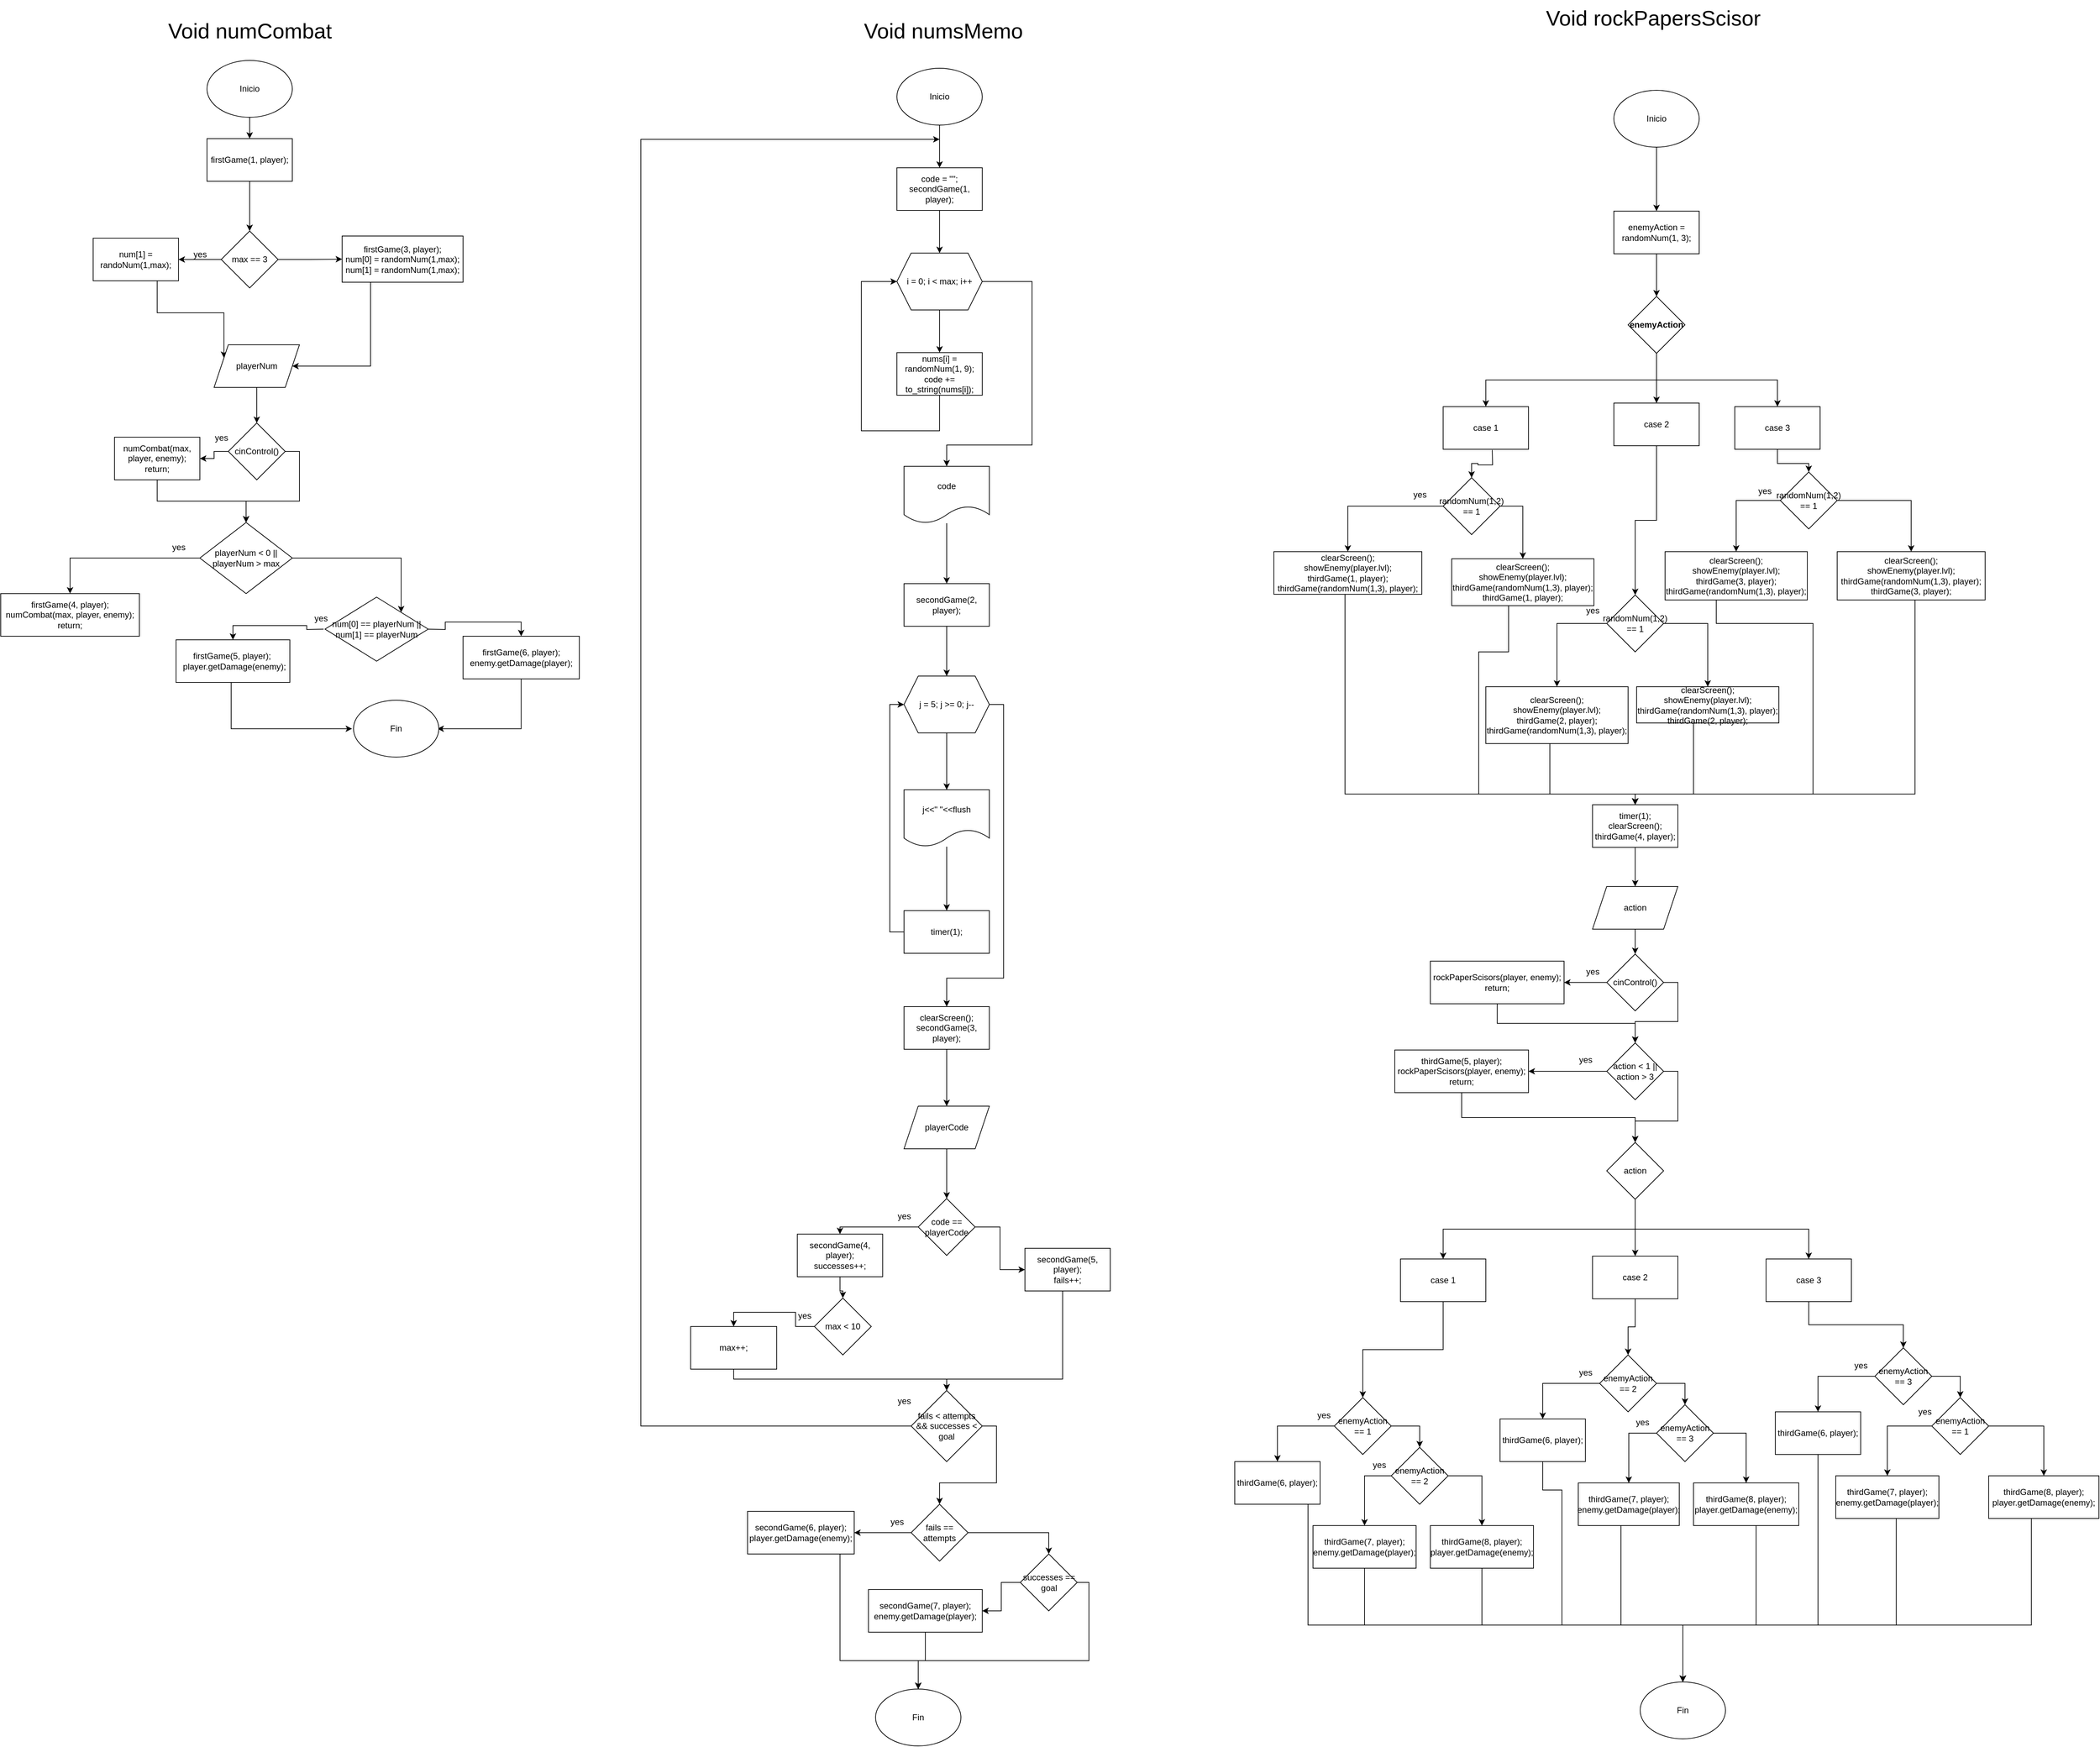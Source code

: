 <mxfile version="27.2.0">
  <diagram name="Página-1" id="Psf2l3PZawOoEnNg6SLU">
    <mxGraphModel dx="7100" dy="3207" grid="1" gridSize="10" guides="1" tooltips="1" connect="1" arrows="1" fold="1" page="1" pageScale="1" pageWidth="827" pageHeight="1169" math="0" shadow="0">
      <root>
        <mxCell id="0" />
        <mxCell id="1" parent="0" />
        <mxCell id="E9Cob7VEP_-VAho2oDgZ-3" value="" style="edgeStyle=orthogonalEdgeStyle;rounded=0;orthogonalLoop=1;jettySize=auto;html=1;" edge="1" parent="1" source="E9Cob7VEP_-VAho2oDgZ-1" target="E9Cob7VEP_-VAho2oDgZ-2">
          <mxGeometry relative="1" as="geometry" />
        </mxCell>
        <mxCell id="E9Cob7VEP_-VAho2oDgZ-1" value="Inicio" style="ellipse;whiteSpace=wrap;html=1;" vertex="1" parent="1">
          <mxGeometry x="-520" y="145" width="120" height="80" as="geometry" />
        </mxCell>
        <mxCell id="E9Cob7VEP_-VAho2oDgZ-5" value="" style="edgeStyle=orthogonalEdgeStyle;rounded=0;orthogonalLoop=1;jettySize=auto;html=1;" edge="1" parent="1" source="E9Cob7VEP_-VAho2oDgZ-2" target="E9Cob7VEP_-VAho2oDgZ-4">
          <mxGeometry relative="1" as="geometry" />
        </mxCell>
        <mxCell id="E9Cob7VEP_-VAho2oDgZ-2" value="firstGame(1, player);" style="rounded=0;whiteSpace=wrap;html=1;" vertex="1" parent="1">
          <mxGeometry x="-520" y="255" width="120" height="60" as="geometry" />
        </mxCell>
        <mxCell id="E9Cob7VEP_-VAho2oDgZ-7" value="" style="edgeStyle=orthogonalEdgeStyle;rounded=0;orthogonalLoop=1;jettySize=auto;html=1;" edge="1" parent="1" source="E9Cob7VEP_-VAho2oDgZ-4" target="E9Cob7VEP_-VAho2oDgZ-6">
          <mxGeometry relative="1" as="geometry" />
        </mxCell>
        <mxCell id="E9Cob7VEP_-VAho2oDgZ-9" value="" style="edgeStyle=orthogonalEdgeStyle;rounded=0;orthogonalLoop=1;jettySize=auto;html=1;" edge="1" parent="1" source="E9Cob7VEP_-VAho2oDgZ-4" target="E9Cob7VEP_-VAho2oDgZ-8">
          <mxGeometry relative="1" as="geometry" />
        </mxCell>
        <mxCell id="E9Cob7VEP_-VAho2oDgZ-4" value="max == 3" style="rhombus;whiteSpace=wrap;html=1;rounded=0;" vertex="1" parent="1">
          <mxGeometry x="-500" y="385" width="80" height="80" as="geometry" />
        </mxCell>
        <mxCell id="E9Cob7VEP_-VAho2oDgZ-12" style="edgeStyle=orthogonalEdgeStyle;rounded=0;orthogonalLoop=1;jettySize=auto;html=1;exitX=0.75;exitY=1;exitDx=0;exitDy=0;entryX=0;entryY=0.25;entryDx=0;entryDy=0;" edge="1" parent="1" source="E9Cob7VEP_-VAho2oDgZ-6" target="E9Cob7VEP_-VAho2oDgZ-11">
          <mxGeometry relative="1" as="geometry" />
        </mxCell>
        <mxCell id="E9Cob7VEP_-VAho2oDgZ-6" value="num[1] = randoNum(1,max);" style="whiteSpace=wrap;html=1;rounded=0;" vertex="1" parent="1">
          <mxGeometry x="-680" y="395" width="120" height="60" as="geometry" />
        </mxCell>
        <mxCell id="E9Cob7VEP_-VAho2oDgZ-13" style="edgeStyle=orthogonalEdgeStyle;rounded=0;orthogonalLoop=1;jettySize=auto;html=1;" edge="1" parent="1" source="E9Cob7VEP_-VAho2oDgZ-8" target="E9Cob7VEP_-VAho2oDgZ-11">
          <mxGeometry relative="1" as="geometry">
            <Array as="points">
              <mxPoint x="-290" y="575" />
            </Array>
          </mxGeometry>
        </mxCell>
        <mxCell id="E9Cob7VEP_-VAho2oDgZ-8" value="firstGame(3, player);&lt;div&gt;num[0] = randomNum(1,max);&lt;br&gt;&lt;/div&gt;&lt;div&gt;num[1] = randomNum(1,max);&lt;/div&gt;" style="whiteSpace=wrap;html=1;rounded=0;" vertex="1" parent="1">
          <mxGeometry x="-330" y="392" width="170" height="65" as="geometry" />
        </mxCell>
        <mxCell id="E9Cob7VEP_-VAho2oDgZ-15" style="edgeStyle=orthogonalEdgeStyle;rounded=0;orthogonalLoop=1;jettySize=auto;html=1;" edge="1" parent="1" source="E9Cob7VEP_-VAho2oDgZ-11" target="E9Cob7VEP_-VAho2oDgZ-14">
          <mxGeometry relative="1" as="geometry" />
        </mxCell>
        <mxCell id="E9Cob7VEP_-VAho2oDgZ-11" value="playerNum" style="shape=parallelogram;perimeter=parallelogramPerimeter;whiteSpace=wrap;html=1;fixedSize=1;" vertex="1" parent="1">
          <mxGeometry x="-510" y="545" width="120" height="60" as="geometry" />
        </mxCell>
        <mxCell id="E9Cob7VEP_-VAho2oDgZ-18" value="" style="edgeStyle=orthogonalEdgeStyle;rounded=0;orthogonalLoop=1;jettySize=auto;html=1;" edge="1" parent="1" source="E9Cob7VEP_-VAho2oDgZ-14" target="E9Cob7VEP_-VAho2oDgZ-16">
          <mxGeometry relative="1" as="geometry" />
        </mxCell>
        <mxCell id="E9Cob7VEP_-VAho2oDgZ-24" style="edgeStyle=orthogonalEdgeStyle;rounded=0;orthogonalLoop=1;jettySize=auto;html=1;" edge="1" parent="1" source="E9Cob7VEP_-VAho2oDgZ-14" target="E9Cob7VEP_-VAho2oDgZ-19">
          <mxGeometry relative="1" as="geometry">
            <Array as="points">
              <mxPoint x="-390" y="695" />
              <mxPoint x="-390" y="765" />
              <mxPoint x="-465" y="765" />
            </Array>
          </mxGeometry>
        </mxCell>
        <mxCell id="E9Cob7VEP_-VAho2oDgZ-14" value="cinControl()" style="rhombus;whiteSpace=wrap;html=1;" vertex="1" parent="1">
          <mxGeometry x="-490" y="655" width="80" height="80" as="geometry" />
        </mxCell>
        <mxCell id="E9Cob7VEP_-VAho2oDgZ-23" style="edgeStyle=orthogonalEdgeStyle;rounded=0;orthogonalLoop=1;jettySize=auto;html=1;" edge="1" parent="1" source="E9Cob7VEP_-VAho2oDgZ-16" target="E9Cob7VEP_-VAho2oDgZ-19">
          <mxGeometry relative="1" as="geometry" />
        </mxCell>
        <mxCell id="E9Cob7VEP_-VAho2oDgZ-16" value="numCombat(max, player, enemy);&lt;div&gt;return;&lt;/div&gt;" style="rounded=0;whiteSpace=wrap;html=1;" vertex="1" parent="1">
          <mxGeometry x="-650" y="675" width="120" height="60" as="geometry" />
        </mxCell>
        <mxCell id="E9Cob7VEP_-VAho2oDgZ-26" value="" style="edgeStyle=orthogonalEdgeStyle;rounded=0;orthogonalLoop=1;jettySize=auto;html=1;entryX=0.5;entryY=0;entryDx=0;entryDy=0;" edge="1" parent="1" source="E9Cob7VEP_-VAho2oDgZ-19" target="E9Cob7VEP_-VAho2oDgZ-25">
          <mxGeometry relative="1" as="geometry" />
        </mxCell>
        <mxCell id="E9Cob7VEP_-VAho2oDgZ-30" value="" style="edgeStyle=orthogonalEdgeStyle;rounded=0;orthogonalLoop=1;jettySize=auto;html=1;" edge="1" parent="1" target="E9Cob7VEP_-VAho2oDgZ-29">
          <mxGeometry relative="1" as="geometry">
            <mxPoint x="-460" y="845" as="sourcePoint" />
            <mxPoint x="-254.571" y="925.044" as="targetPoint" />
            <Array as="points">
              <mxPoint x="-247" y="845" />
            </Array>
          </mxGeometry>
        </mxCell>
        <mxCell id="E9Cob7VEP_-VAho2oDgZ-19" value="playerNum &amp;lt; 0 || playerNum &amp;gt; max" style="rhombus;whiteSpace=wrap;html=1;" vertex="1" parent="1">
          <mxGeometry x="-530" y="795" width="130" height="100" as="geometry" />
        </mxCell>
        <mxCell id="E9Cob7VEP_-VAho2oDgZ-25" value="&lt;div style=&quot;&quot;&gt;firstGame(4, player);&lt;/div&gt;&lt;div style=&quot;&quot;&gt;&lt;span style=&quot;background-color: transparent; color: light-dark(rgb(0, 0, 0), rgb(255, 255, 255));&quot;&gt;numCombat(max, player, enemy);&lt;/span&gt;&lt;/div&gt;&lt;div&gt;return;&lt;/div&gt;" style="whiteSpace=wrap;html=1;align=center;" vertex="1" parent="1">
          <mxGeometry x="-810" y="895" width="195" height="60" as="geometry" />
        </mxCell>
        <mxCell id="E9Cob7VEP_-VAho2oDgZ-34" value="" style="edgeStyle=orthogonalEdgeStyle;rounded=0;orthogonalLoop=1;jettySize=auto;html=1;" edge="1" parent="1" target="E9Cob7VEP_-VAho2oDgZ-33">
          <mxGeometry relative="1" as="geometry">
            <mxPoint x="-356.0" y="945" as="sourcePoint" />
          </mxGeometry>
        </mxCell>
        <mxCell id="E9Cob7VEP_-VAho2oDgZ-36" value="" style="edgeStyle=orthogonalEdgeStyle;rounded=0;orthogonalLoop=1;jettySize=auto;html=1;" edge="1" parent="1" target="E9Cob7VEP_-VAho2oDgZ-35">
          <mxGeometry relative="1" as="geometry">
            <mxPoint x="-211.0" y="945" as="sourcePoint" />
          </mxGeometry>
        </mxCell>
        <mxCell id="E9Cob7VEP_-VAho2oDgZ-29" value="num[0] == playerNum || num[1] == playerNum" style="rhombus;whiteSpace=wrap;html=1;" vertex="1" parent="1">
          <mxGeometry x="-354" y="900" width="145" height="90" as="geometry" />
        </mxCell>
        <mxCell id="E9Cob7VEP_-VAho2oDgZ-39" style="edgeStyle=orthogonalEdgeStyle;rounded=0;orthogonalLoop=1;jettySize=auto;html=1;" edge="1" parent="1" source="E9Cob7VEP_-VAho2oDgZ-33">
          <mxGeometry relative="1" as="geometry">
            <mxPoint x="-316.0" y="1085.111" as="targetPoint" />
            <Array as="points">
              <mxPoint x="-486" y="1085" />
            </Array>
          </mxGeometry>
        </mxCell>
        <mxCell id="E9Cob7VEP_-VAho2oDgZ-33" value="&lt;div&gt;firstGame(5, player);&lt;span style=&quot;background-color: transparent; color: light-dark(rgb(0, 0, 0), rgb(255, 255, 255));&quot;&gt;&amp;nbsp; &amp;nbsp;player.getDamage(enemy);&lt;/span&gt;&lt;/div&gt;" style="rounded=0;whiteSpace=wrap;html=1;" vertex="1" parent="1">
          <mxGeometry x="-563.5" y="960" width="160" height="60" as="geometry" />
        </mxCell>
        <mxCell id="E9Cob7VEP_-VAho2oDgZ-40" style="edgeStyle=orthogonalEdgeStyle;rounded=0;orthogonalLoop=1;jettySize=auto;html=1;" edge="1" parent="1" source="E9Cob7VEP_-VAho2oDgZ-35">
          <mxGeometry relative="1" as="geometry">
            <mxPoint x="-196.0" y="1085.111" as="targetPoint" />
            <Array as="points">
              <mxPoint x="-78" y="1085" />
            </Array>
          </mxGeometry>
        </mxCell>
        <mxCell id="E9Cob7VEP_-VAho2oDgZ-35" value="firstGame(6, player);&lt;div&gt;enemy.getDamage(player);&lt;/div&gt;" style="whiteSpace=wrap;html=1;" vertex="1" parent="1">
          <mxGeometry x="-160" y="955" width="163.5" height="60" as="geometry" />
        </mxCell>
        <mxCell id="E9Cob7VEP_-VAho2oDgZ-37" value="Fin" style="ellipse;whiteSpace=wrap;html=1;" vertex="1" parent="1">
          <mxGeometry x="-314" y="1045" width="120" height="80" as="geometry" />
        </mxCell>
        <mxCell id="E9Cob7VEP_-VAho2oDgZ-44" value="" style="edgeStyle=orthogonalEdgeStyle;rounded=0;orthogonalLoop=1;jettySize=auto;html=1;" edge="1" parent="1" source="E9Cob7VEP_-VAho2oDgZ-42" target="E9Cob7VEP_-VAho2oDgZ-43">
          <mxGeometry relative="1" as="geometry" />
        </mxCell>
        <mxCell id="E9Cob7VEP_-VAho2oDgZ-42" value="Inicio" style="ellipse;whiteSpace=wrap;html=1;" vertex="1" parent="1">
          <mxGeometry x="450" y="156" width="120" height="80" as="geometry" />
        </mxCell>
        <mxCell id="E9Cob7VEP_-VAho2oDgZ-48" value="" style="edgeStyle=orthogonalEdgeStyle;rounded=0;orthogonalLoop=1;jettySize=auto;html=1;" edge="1" parent="1" source="E9Cob7VEP_-VAho2oDgZ-43" target="E9Cob7VEP_-VAho2oDgZ-47">
          <mxGeometry relative="1" as="geometry" />
        </mxCell>
        <mxCell id="E9Cob7VEP_-VAho2oDgZ-43" value="code = &quot;&quot;;&lt;div&gt;secondGame(1, player);&lt;/div&gt;" style="rounded=0;whiteSpace=wrap;html=1;" vertex="1" parent="1">
          <mxGeometry x="450" y="296" width="120" height="60" as="geometry" />
        </mxCell>
        <mxCell id="E9Cob7VEP_-VAho2oDgZ-50" value="" style="edgeStyle=orthogonalEdgeStyle;rounded=0;orthogonalLoop=1;jettySize=auto;html=1;" edge="1" parent="1" source="E9Cob7VEP_-VAho2oDgZ-47" target="E9Cob7VEP_-VAho2oDgZ-49">
          <mxGeometry relative="1" as="geometry" />
        </mxCell>
        <mxCell id="E9Cob7VEP_-VAho2oDgZ-55" style="edgeStyle=orthogonalEdgeStyle;rounded=0;orthogonalLoop=1;jettySize=auto;html=1;" edge="1" parent="1" source="E9Cob7VEP_-VAho2oDgZ-47" target="E9Cob7VEP_-VAho2oDgZ-54">
          <mxGeometry relative="1" as="geometry">
            <Array as="points">
              <mxPoint x="640" y="456" />
              <mxPoint x="640" y="686" />
              <mxPoint x="520" y="686" />
            </Array>
          </mxGeometry>
        </mxCell>
        <mxCell id="E9Cob7VEP_-VAho2oDgZ-47" value="i = 0; i &amp;lt; max; i++" style="shape=hexagon;perimeter=hexagonPerimeter2;whiteSpace=wrap;html=1;fixedSize=1;" vertex="1" parent="1">
          <mxGeometry x="450" y="416" width="120" height="80" as="geometry" />
        </mxCell>
        <mxCell id="E9Cob7VEP_-VAho2oDgZ-52" style="edgeStyle=orthogonalEdgeStyle;rounded=0;orthogonalLoop=1;jettySize=auto;html=1;entryX=0;entryY=0.5;entryDx=0;entryDy=0;" edge="1" parent="1" source="E9Cob7VEP_-VAho2oDgZ-49" target="E9Cob7VEP_-VAho2oDgZ-47">
          <mxGeometry relative="1" as="geometry">
            <mxPoint x="390" y="476" as="targetPoint" />
            <Array as="points">
              <mxPoint x="510" y="666" />
              <mxPoint x="400" y="666" />
              <mxPoint x="400" y="456" />
            </Array>
          </mxGeometry>
        </mxCell>
        <mxCell id="E9Cob7VEP_-VAho2oDgZ-49" value="&lt;div&gt;nums[i] = randomNum(1, 9);&lt;/div&gt;&lt;div&gt;code += to_string(nums[i]);&lt;/div&gt;" style="whiteSpace=wrap;html=1;" vertex="1" parent="1">
          <mxGeometry x="450" y="556" width="120" height="60" as="geometry" />
        </mxCell>
        <mxCell id="E9Cob7VEP_-VAho2oDgZ-57" value="" style="edgeStyle=orthogonalEdgeStyle;rounded=0;orthogonalLoop=1;jettySize=auto;html=1;" edge="1" parent="1" source="E9Cob7VEP_-VAho2oDgZ-54" target="E9Cob7VEP_-VAho2oDgZ-56">
          <mxGeometry relative="1" as="geometry" />
        </mxCell>
        <mxCell id="E9Cob7VEP_-VAho2oDgZ-54" value="code" style="shape=document;whiteSpace=wrap;html=1;boundedLbl=1;" vertex="1" parent="1">
          <mxGeometry x="460" y="716" width="120" height="80" as="geometry" />
        </mxCell>
        <mxCell id="E9Cob7VEP_-VAho2oDgZ-60" value="" style="edgeStyle=orthogonalEdgeStyle;rounded=0;orthogonalLoop=1;jettySize=auto;html=1;" edge="1" parent="1" source="E9Cob7VEP_-VAho2oDgZ-56" target="E9Cob7VEP_-VAho2oDgZ-59">
          <mxGeometry relative="1" as="geometry" />
        </mxCell>
        <mxCell id="E9Cob7VEP_-VAho2oDgZ-56" value="secondGame(2, player);" style="whiteSpace=wrap;html=1;" vertex="1" parent="1">
          <mxGeometry x="460" y="881" width="120" height="60" as="geometry" />
        </mxCell>
        <mxCell id="E9Cob7VEP_-VAho2oDgZ-62" value="" style="edgeStyle=orthogonalEdgeStyle;rounded=0;orthogonalLoop=1;jettySize=auto;html=1;" edge="1" parent="1" source="E9Cob7VEP_-VAho2oDgZ-59" target="E9Cob7VEP_-VAho2oDgZ-61">
          <mxGeometry relative="1" as="geometry" />
        </mxCell>
        <mxCell id="E9Cob7VEP_-VAho2oDgZ-69" value="" style="edgeStyle=orthogonalEdgeStyle;rounded=0;orthogonalLoop=1;jettySize=auto;html=1;entryX=0.5;entryY=0;entryDx=0;entryDy=0;" edge="1" parent="1" source="E9Cob7VEP_-VAho2oDgZ-59" target="E9Cob7VEP_-VAho2oDgZ-68">
          <mxGeometry relative="1" as="geometry">
            <Array as="points">
              <mxPoint x="600" y="1051" />
              <mxPoint x="600" y="1436" />
              <mxPoint x="520" y="1436" />
            </Array>
          </mxGeometry>
        </mxCell>
        <mxCell id="E9Cob7VEP_-VAho2oDgZ-59" value="j = 5; j &amp;gt;= 0; j--" style="shape=hexagon;perimeter=hexagonPerimeter2;whiteSpace=wrap;html=1;fixedSize=1;" vertex="1" parent="1">
          <mxGeometry x="460" y="1011" width="120" height="80" as="geometry" />
        </mxCell>
        <mxCell id="E9Cob7VEP_-VAho2oDgZ-66" value="" style="edgeStyle=orthogonalEdgeStyle;rounded=0;orthogonalLoop=1;jettySize=auto;html=1;" edge="1" parent="1" source="E9Cob7VEP_-VAho2oDgZ-61" target="E9Cob7VEP_-VAho2oDgZ-65">
          <mxGeometry relative="1" as="geometry" />
        </mxCell>
        <mxCell id="E9Cob7VEP_-VAho2oDgZ-61" value="j&amp;lt;&amp;lt;&quot; &quot;&amp;lt;&amp;lt;flush" style="shape=document;whiteSpace=wrap;html=1;boundedLbl=1;" vertex="1" parent="1">
          <mxGeometry x="460" y="1171" width="120" height="80" as="geometry" />
        </mxCell>
        <mxCell id="E9Cob7VEP_-VAho2oDgZ-67" style="edgeStyle=orthogonalEdgeStyle;rounded=0;orthogonalLoop=1;jettySize=auto;html=1;entryX=0;entryY=0.5;entryDx=0;entryDy=0;" edge="1" parent="1" source="E9Cob7VEP_-VAho2oDgZ-65" target="E9Cob7VEP_-VAho2oDgZ-59">
          <mxGeometry relative="1" as="geometry">
            <Array as="points">
              <mxPoint x="440" y="1371" />
              <mxPoint x="440" y="1051" />
            </Array>
          </mxGeometry>
        </mxCell>
        <mxCell id="E9Cob7VEP_-VAho2oDgZ-65" value="timer(1);" style="whiteSpace=wrap;html=1;" vertex="1" parent="1">
          <mxGeometry x="460" y="1341" width="120" height="60" as="geometry" />
        </mxCell>
        <mxCell id="E9Cob7VEP_-VAho2oDgZ-71" value="" style="edgeStyle=orthogonalEdgeStyle;rounded=0;orthogonalLoop=1;jettySize=auto;html=1;" edge="1" parent="1" source="E9Cob7VEP_-VAho2oDgZ-68" target="E9Cob7VEP_-VAho2oDgZ-70">
          <mxGeometry relative="1" as="geometry" />
        </mxCell>
        <mxCell id="E9Cob7VEP_-VAho2oDgZ-68" value="&lt;div&gt;clearScreen();&lt;/div&gt;&lt;div&gt;secondGame(3, player);&lt;/div&gt;" style="whiteSpace=wrap;html=1;" vertex="1" parent="1">
          <mxGeometry x="460" y="1476" width="120" height="60" as="geometry" />
        </mxCell>
        <mxCell id="E9Cob7VEP_-VAho2oDgZ-73" value="" style="edgeStyle=orthogonalEdgeStyle;rounded=0;orthogonalLoop=1;jettySize=auto;html=1;" edge="1" parent="1" source="E9Cob7VEP_-VAho2oDgZ-70" target="E9Cob7VEP_-VAho2oDgZ-72">
          <mxGeometry relative="1" as="geometry" />
        </mxCell>
        <mxCell id="E9Cob7VEP_-VAho2oDgZ-70" value="playerCode" style="shape=parallelogram;perimeter=parallelogramPerimeter;whiteSpace=wrap;html=1;fixedSize=1;" vertex="1" parent="1">
          <mxGeometry x="460" y="1616" width="120" height="60" as="geometry" />
        </mxCell>
        <mxCell id="E9Cob7VEP_-VAho2oDgZ-75" value="" style="edgeStyle=orthogonalEdgeStyle;rounded=0;orthogonalLoop=1;jettySize=auto;html=1;entryX=0.5;entryY=0;entryDx=0;entryDy=0;" edge="1" parent="1" source="E9Cob7VEP_-VAho2oDgZ-72" target="E9Cob7VEP_-VAho2oDgZ-74">
          <mxGeometry relative="1" as="geometry">
            <Array as="points">
              <mxPoint x="370" y="1786" />
            </Array>
          </mxGeometry>
        </mxCell>
        <mxCell id="E9Cob7VEP_-VAho2oDgZ-72" value="code == playerCode" style="rhombus;whiteSpace=wrap;html=1;" vertex="1" parent="1">
          <mxGeometry x="480" y="1746" width="80" height="80" as="geometry" />
        </mxCell>
        <mxCell id="E9Cob7VEP_-VAho2oDgZ-79" value="" style="edgeStyle=orthogonalEdgeStyle;rounded=0;orthogonalLoop=1;jettySize=auto;html=1;" edge="1" parent="1" source="E9Cob7VEP_-VAho2oDgZ-74" target="E9Cob7VEP_-VAho2oDgZ-78">
          <mxGeometry relative="1" as="geometry" />
        </mxCell>
        <mxCell id="E9Cob7VEP_-VAho2oDgZ-74" value="&lt;div&gt;secondGame(4, player);&lt;/div&gt;&lt;div&gt;successes++;&lt;/div&gt;" style="whiteSpace=wrap;html=1;" vertex="1" parent="1">
          <mxGeometry x="310" y="1796" width="120" height="60" as="geometry" />
        </mxCell>
        <mxCell id="E9Cob7VEP_-VAho2oDgZ-81" value="" style="edgeStyle=orthogonalEdgeStyle;rounded=0;orthogonalLoop=1;jettySize=auto;html=1;entryX=0.5;entryY=0;entryDx=0;entryDy=0;" edge="1" parent="1" source="E9Cob7VEP_-VAho2oDgZ-78" target="E9Cob7VEP_-VAho2oDgZ-80">
          <mxGeometry relative="1" as="geometry">
            <mxPoint x="260" y="1926" as="targetPoint" />
          </mxGeometry>
        </mxCell>
        <mxCell id="E9Cob7VEP_-VAho2oDgZ-83" value="" style="edgeStyle=orthogonalEdgeStyle;rounded=0;orthogonalLoop=1;jettySize=auto;html=1;" edge="1" parent="1" source="E9Cob7VEP_-VAho2oDgZ-72" target="E9Cob7VEP_-VAho2oDgZ-82">
          <mxGeometry relative="1" as="geometry" />
        </mxCell>
        <mxCell id="E9Cob7VEP_-VAho2oDgZ-78" value="max &amp;lt; 10" style="rhombus;whiteSpace=wrap;html=1;" vertex="1" parent="1">
          <mxGeometry x="334" y="1886" width="80" height="80" as="geometry" />
        </mxCell>
        <mxCell id="E9Cob7VEP_-VAho2oDgZ-216" style="edgeStyle=orthogonalEdgeStyle;rounded=0;orthogonalLoop=1;jettySize=auto;html=1;exitX=0.5;exitY=1;exitDx=0;exitDy=0;entryX=0.5;entryY=0;entryDx=0;entryDy=0;" edge="1" parent="1" source="E9Cob7VEP_-VAho2oDgZ-80" target="E9Cob7VEP_-VAho2oDgZ-84">
          <mxGeometry relative="1" as="geometry">
            <Array as="points">
              <mxPoint x="220" y="2000" />
              <mxPoint x="520" y="2000" />
            </Array>
          </mxGeometry>
        </mxCell>
        <mxCell id="E9Cob7VEP_-VAho2oDgZ-80" value="max++;" style="whiteSpace=wrap;html=1;" vertex="1" parent="1">
          <mxGeometry x="160" y="1926" width="121" height="60" as="geometry" />
        </mxCell>
        <mxCell id="E9Cob7VEP_-VAho2oDgZ-86" style="edgeStyle=orthogonalEdgeStyle;rounded=0;orthogonalLoop=1;jettySize=auto;html=1;entryX=0.5;entryY=0;entryDx=0;entryDy=0;" edge="1" parent="1" source="E9Cob7VEP_-VAho2oDgZ-82" target="E9Cob7VEP_-VAho2oDgZ-84">
          <mxGeometry relative="1" as="geometry">
            <Array as="points">
              <mxPoint x="683" y="2000" />
              <mxPoint x="520" y="2000" />
            </Array>
          </mxGeometry>
        </mxCell>
        <mxCell id="E9Cob7VEP_-VAho2oDgZ-82" value="&lt;div&gt;secondGame(5, player);&lt;/div&gt;&lt;div&gt;fails++;&lt;/div&gt;" style="whiteSpace=wrap;html=1;" vertex="1" parent="1">
          <mxGeometry x="630" y="1816" width="120" height="60" as="geometry" />
        </mxCell>
        <mxCell id="E9Cob7VEP_-VAho2oDgZ-87" style="edgeStyle=orthogonalEdgeStyle;rounded=0;orthogonalLoop=1;jettySize=auto;html=1;" edge="1" parent="1" source="E9Cob7VEP_-VAho2oDgZ-84">
          <mxGeometry relative="1" as="geometry">
            <mxPoint x="510" y="256" as="targetPoint" />
            <Array as="points">
              <mxPoint x="90" y="2066" />
              <mxPoint x="90" y="256" />
            </Array>
          </mxGeometry>
        </mxCell>
        <mxCell id="E9Cob7VEP_-VAho2oDgZ-90" value="" style="edgeStyle=orthogonalEdgeStyle;rounded=0;orthogonalLoop=1;jettySize=auto;html=1;exitX=1;exitY=0.5;exitDx=0;exitDy=0;" edge="1" parent="1" source="E9Cob7VEP_-VAho2oDgZ-84" target="E9Cob7VEP_-VAho2oDgZ-89">
          <mxGeometry relative="1" as="geometry" />
        </mxCell>
        <mxCell id="E9Cob7VEP_-VAho2oDgZ-84" value="fails &amp;lt; attempts &amp;amp;&amp;amp; successes &amp;lt; goal" style="rhombus;whiteSpace=wrap;html=1;" vertex="1" parent="1">
          <mxGeometry x="470" y="2016" width="100" height="100" as="geometry" />
        </mxCell>
        <mxCell id="E9Cob7VEP_-VAho2oDgZ-92" value="" style="edgeStyle=orthogonalEdgeStyle;rounded=0;orthogonalLoop=1;jettySize=auto;html=1;" edge="1" parent="1" source="E9Cob7VEP_-VAho2oDgZ-89" target="E9Cob7VEP_-VAho2oDgZ-91">
          <mxGeometry relative="1" as="geometry" />
        </mxCell>
        <mxCell id="E9Cob7VEP_-VAho2oDgZ-94" value="" style="edgeStyle=orthogonalEdgeStyle;rounded=0;orthogonalLoop=1;jettySize=auto;html=1;entryX=0.5;entryY=0;entryDx=0;entryDy=0;" edge="1" parent="1" source="E9Cob7VEP_-VAho2oDgZ-89" target="E9Cob7VEP_-VAho2oDgZ-93">
          <mxGeometry relative="1" as="geometry" />
        </mxCell>
        <mxCell id="E9Cob7VEP_-VAho2oDgZ-89" value="fails == attempts" style="rhombus;whiteSpace=wrap;html=1;" vertex="1" parent="1">
          <mxGeometry x="470" y="2176" width="80" height="80" as="geometry" />
        </mxCell>
        <mxCell id="E9Cob7VEP_-VAho2oDgZ-100" style="edgeStyle=orthogonalEdgeStyle;rounded=0;orthogonalLoop=1;jettySize=auto;html=1;entryX=0.5;entryY=0;entryDx=0;entryDy=0;" edge="1" parent="1" source="E9Cob7VEP_-VAho2oDgZ-91" target="E9Cob7VEP_-VAho2oDgZ-99">
          <mxGeometry relative="1" as="geometry">
            <Array as="points">
              <mxPoint x="370" y="2396" />
              <mxPoint x="480" y="2396" />
            </Array>
          </mxGeometry>
        </mxCell>
        <mxCell id="E9Cob7VEP_-VAho2oDgZ-91" value="&lt;div&gt;secondGame(6, player);&lt;/div&gt;&lt;div&gt;player.getDamage(enemy);&lt;/div&gt;" style="whiteSpace=wrap;html=1;" vertex="1" parent="1">
          <mxGeometry x="240" y="2186" width="150" height="60" as="geometry" />
        </mxCell>
        <mxCell id="E9Cob7VEP_-VAho2oDgZ-98" style="edgeStyle=orthogonalEdgeStyle;rounded=0;orthogonalLoop=1;jettySize=auto;html=1;" edge="1" parent="1" source="E9Cob7VEP_-VAho2oDgZ-93" target="E9Cob7VEP_-VAho2oDgZ-97">
          <mxGeometry relative="1" as="geometry" />
        </mxCell>
        <mxCell id="E9Cob7VEP_-VAho2oDgZ-102" style="edgeStyle=orthogonalEdgeStyle;rounded=0;orthogonalLoop=1;jettySize=auto;html=1;exitX=1;exitY=0.5;exitDx=0;exitDy=0;" edge="1" parent="1" source="E9Cob7VEP_-VAho2oDgZ-93" target="E9Cob7VEP_-VAho2oDgZ-99">
          <mxGeometry relative="1" as="geometry">
            <Array as="points">
              <mxPoint x="720" y="2286" />
              <mxPoint x="720" y="2396" />
              <mxPoint x="480" y="2396" />
            </Array>
          </mxGeometry>
        </mxCell>
        <mxCell id="E9Cob7VEP_-VAho2oDgZ-93" value="successes == goal" style="rhombus;whiteSpace=wrap;html=1;" vertex="1" parent="1">
          <mxGeometry x="623.5" y="2246" width="80" height="80" as="geometry" />
        </mxCell>
        <mxCell id="E9Cob7VEP_-VAho2oDgZ-101" style="edgeStyle=orthogonalEdgeStyle;rounded=0;orthogonalLoop=1;jettySize=auto;html=1;" edge="1" parent="1" source="E9Cob7VEP_-VAho2oDgZ-97" target="E9Cob7VEP_-VAho2oDgZ-99">
          <mxGeometry relative="1" as="geometry" />
        </mxCell>
        <mxCell id="E9Cob7VEP_-VAho2oDgZ-97" value="&lt;div&gt;secondGame(7, player);&lt;/div&gt;&lt;div&gt;enemy.getDamage(player);&lt;/div&gt;" style="rounded=0;whiteSpace=wrap;html=1;" vertex="1" parent="1">
          <mxGeometry x="410" y="2296" width="160" height="60" as="geometry" />
        </mxCell>
        <mxCell id="E9Cob7VEP_-VAho2oDgZ-99" value="Fin" style="ellipse;whiteSpace=wrap;html=1;" vertex="1" parent="1">
          <mxGeometry x="420" y="2436" width="120" height="80" as="geometry" />
        </mxCell>
        <mxCell id="E9Cob7VEP_-VAho2oDgZ-107" value="" style="edgeStyle=orthogonalEdgeStyle;rounded=0;orthogonalLoop=1;jettySize=auto;html=1;" edge="1" parent="1" source="E9Cob7VEP_-VAho2oDgZ-104" target="E9Cob7VEP_-VAho2oDgZ-106">
          <mxGeometry relative="1" as="geometry" />
        </mxCell>
        <mxCell id="E9Cob7VEP_-VAho2oDgZ-104" value="Inicio" style="ellipse;whiteSpace=wrap;html=1;" vertex="1" parent="1">
          <mxGeometry x="1458" y="187" width="120" height="80" as="geometry" />
        </mxCell>
        <mxCell id="E9Cob7VEP_-VAho2oDgZ-109" value="" style="edgeStyle=orthogonalEdgeStyle;rounded=0;orthogonalLoop=1;jettySize=auto;html=1;" edge="1" parent="1" source="E9Cob7VEP_-VAho2oDgZ-106" target="E9Cob7VEP_-VAho2oDgZ-108">
          <mxGeometry relative="1" as="geometry" />
        </mxCell>
        <mxCell id="E9Cob7VEP_-VAho2oDgZ-106" value="enemyAction = randomNum(1, 3);" style="whiteSpace=wrap;html=1;" vertex="1" parent="1">
          <mxGeometry x="1458" y="357" width="120" height="60" as="geometry" />
        </mxCell>
        <mxCell id="E9Cob7VEP_-VAho2oDgZ-113" style="edgeStyle=orthogonalEdgeStyle;rounded=0;orthogonalLoop=1;jettySize=auto;html=1;entryX=0.5;entryY=0;entryDx=0;entryDy=0;exitX=0.5;exitY=1;exitDx=0;exitDy=0;" edge="1" parent="1" source="E9Cob7VEP_-VAho2oDgZ-108" target="E9Cob7VEP_-VAho2oDgZ-110">
          <mxGeometry relative="1" as="geometry" />
        </mxCell>
        <mxCell id="E9Cob7VEP_-VAho2oDgZ-114" style="edgeStyle=orthogonalEdgeStyle;rounded=0;orthogonalLoop=1;jettySize=auto;html=1;" edge="1" parent="1" source="E9Cob7VEP_-VAho2oDgZ-108" target="E9Cob7VEP_-VAho2oDgZ-111">
          <mxGeometry relative="1" as="geometry" />
        </mxCell>
        <mxCell id="E9Cob7VEP_-VAho2oDgZ-115" style="edgeStyle=orthogonalEdgeStyle;rounded=0;orthogonalLoop=1;jettySize=auto;html=1;exitX=0.5;exitY=1;exitDx=0;exitDy=0;" edge="1" parent="1" source="E9Cob7VEP_-VAho2oDgZ-108" target="E9Cob7VEP_-VAho2oDgZ-112">
          <mxGeometry relative="1" as="geometry" />
        </mxCell>
        <mxCell id="E9Cob7VEP_-VAho2oDgZ-108" value="&lt;b&gt;enemyAction&lt;/b&gt;" style="rhombus;whiteSpace=wrap;html=1;" vertex="1" parent="1">
          <mxGeometry x="1478" y="477" width="80" height="80" as="geometry" />
        </mxCell>
        <mxCell id="E9Cob7VEP_-VAho2oDgZ-118" value="" style="edgeStyle=orthogonalEdgeStyle;rounded=0;orthogonalLoop=1;jettySize=auto;html=1;" edge="1" parent="1" target="E9Cob7VEP_-VAho2oDgZ-117">
          <mxGeometry relative="1" as="geometry">
            <mxPoint x="1287" y="693" as="sourcePoint" />
          </mxGeometry>
        </mxCell>
        <mxCell id="E9Cob7VEP_-VAho2oDgZ-110" value="case 1" style="rounded=0;whiteSpace=wrap;html=1;" vertex="1" parent="1">
          <mxGeometry x="1218" y="632" width="120" height="60" as="geometry" />
        </mxCell>
        <mxCell id="E9Cob7VEP_-VAho2oDgZ-133" style="edgeStyle=orthogonalEdgeStyle;rounded=0;orthogonalLoop=1;jettySize=auto;html=1;" edge="1" parent="1" source="E9Cob7VEP_-VAho2oDgZ-111" target="E9Cob7VEP_-VAho2oDgZ-125">
          <mxGeometry relative="1" as="geometry" />
        </mxCell>
        <mxCell id="E9Cob7VEP_-VAho2oDgZ-111" value="case 2" style="rounded=0;whiteSpace=wrap;html=1;" vertex="1" parent="1">
          <mxGeometry x="1458" y="627" width="120" height="60" as="geometry" />
        </mxCell>
        <mxCell id="E9Cob7VEP_-VAho2oDgZ-134" style="edgeStyle=orthogonalEdgeStyle;rounded=0;orthogonalLoop=1;jettySize=auto;html=1;" edge="1" parent="1" source="E9Cob7VEP_-VAho2oDgZ-112" target="E9Cob7VEP_-VAho2oDgZ-130">
          <mxGeometry relative="1" as="geometry" />
        </mxCell>
        <mxCell id="E9Cob7VEP_-VAho2oDgZ-112" value="case 3" style="rounded=0;whiteSpace=wrap;html=1;" vertex="1" parent="1">
          <mxGeometry x="1628" y="632" width="120" height="60" as="geometry" />
        </mxCell>
        <mxCell id="E9Cob7VEP_-VAho2oDgZ-120" value="" style="edgeStyle=orthogonalEdgeStyle;rounded=0;orthogonalLoop=1;jettySize=auto;html=1;" edge="1" parent="1" source="E9Cob7VEP_-VAho2oDgZ-117" target="E9Cob7VEP_-VAho2oDgZ-119">
          <mxGeometry relative="1" as="geometry" />
        </mxCell>
        <mxCell id="E9Cob7VEP_-VAho2oDgZ-122" value="" style="edgeStyle=orthogonalEdgeStyle;rounded=0;orthogonalLoop=1;jettySize=auto;html=1;entryX=0.5;entryY=0;entryDx=0;entryDy=0;" edge="1" parent="1" source="E9Cob7VEP_-VAho2oDgZ-117" target="E9Cob7VEP_-VAho2oDgZ-121">
          <mxGeometry relative="1" as="geometry">
            <Array as="points">
              <mxPoint x="1330" y="772" />
            </Array>
          </mxGeometry>
        </mxCell>
        <mxCell id="E9Cob7VEP_-VAho2oDgZ-117" value="randomNum(1,2) == 1" style="rhombus;whiteSpace=wrap;html=1;" vertex="1" parent="1">
          <mxGeometry x="1218" y="732" width="80" height="80" as="geometry" />
        </mxCell>
        <mxCell id="E9Cob7VEP_-VAho2oDgZ-136" style="edgeStyle=orthogonalEdgeStyle;rounded=0;orthogonalLoop=1;jettySize=auto;html=1;entryX=0.5;entryY=0;entryDx=0;entryDy=0;" edge="1" parent="1" source="E9Cob7VEP_-VAho2oDgZ-119" target="E9Cob7VEP_-VAho2oDgZ-135">
          <mxGeometry relative="1" as="geometry">
            <Array as="points">
              <mxPoint x="1080" y="1177" />
              <mxPoint x="1488" y="1177" />
            </Array>
          </mxGeometry>
        </mxCell>
        <mxCell id="E9Cob7VEP_-VAho2oDgZ-119" value="&lt;div&gt;clearScreen();&lt;/div&gt;&lt;div&gt;showEnemy(player.lvl);&lt;/div&gt;&lt;div&gt;thirdGame(1, player);&lt;/div&gt;&lt;div&gt;thirdGame(randomNum(1,3), player);&lt;/div&gt;" style="whiteSpace=wrap;html=1;" vertex="1" parent="1">
          <mxGeometry x="980" y="836" width="208" height="60" as="geometry" />
        </mxCell>
        <mxCell id="E9Cob7VEP_-VAho2oDgZ-141" style="edgeStyle=orthogonalEdgeStyle;rounded=0;orthogonalLoop=1;jettySize=auto;html=1;entryX=0.5;entryY=0;entryDx=0;entryDy=0;exitX=0.5;exitY=1;exitDx=0;exitDy=0;" edge="1" parent="1" source="E9Cob7VEP_-VAho2oDgZ-121" target="E9Cob7VEP_-VAho2oDgZ-135">
          <mxGeometry relative="1" as="geometry">
            <Array as="points">
              <mxPoint x="1310" y="912" />
              <mxPoint x="1310" y="977" />
              <mxPoint x="1268" y="977" />
              <mxPoint x="1268" y="1177" />
              <mxPoint x="1488" y="1177" />
            </Array>
          </mxGeometry>
        </mxCell>
        <mxCell id="E9Cob7VEP_-VAho2oDgZ-121" value="&lt;div&gt;clearScreen();&lt;/div&gt;&lt;div&gt;showEnemy(player.lvl);&lt;/div&gt;&lt;div&gt;thirdGame(randomNum(1,3), player);&lt;/div&gt;&lt;div&gt;thirdGame(1, player);&lt;/div&gt;" style="whiteSpace=wrap;html=1;" vertex="1" parent="1">
          <mxGeometry x="1230" y="846" width="200" height="66" as="geometry" />
        </mxCell>
        <mxCell id="E9Cob7VEP_-VAho2oDgZ-123" value="" style="edgeStyle=orthogonalEdgeStyle;rounded=0;orthogonalLoop=1;jettySize=auto;html=1;entryX=0.5;entryY=0;entryDx=0;entryDy=0;" edge="1" parent="1" source="E9Cob7VEP_-VAho2oDgZ-125" target="E9Cob7VEP_-VAho2oDgZ-126">
          <mxGeometry relative="1" as="geometry">
            <Array as="points">
              <mxPoint x="1378" y="937" />
            </Array>
          </mxGeometry>
        </mxCell>
        <mxCell id="E9Cob7VEP_-VAho2oDgZ-124" value="" style="edgeStyle=orthogonalEdgeStyle;rounded=0;orthogonalLoop=1;jettySize=auto;html=1;entryX=0.5;entryY=0;entryDx=0;entryDy=0;" edge="1" parent="1" source="E9Cob7VEP_-VAho2oDgZ-125" target="E9Cob7VEP_-VAho2oDgZ-127">
          <mxGeometry relative="1" as="geometry">
            <Array as="points">
              <mxPoint x="1590" y="937" />
            </Array>
          </mxGeometry>
        </mxCell>
        <mxCell id="E9Cob7VEP_-VAho2oDgZ-125" value="randomNum(1,2) == 1" style="rhombus;whiteSpace=wrap;html=1;" vertex="1" parent="1">
          <mxGeometry x="1448" y="897" width="80" height="80" as="geometry" />
        </mxCell>
        <mxCell id="E9Cob7VEP_-VAho2oDgZ-137" style="edgeStyle=orthogonalEdgeStyle;rounded=0;orthogonalLoop=1;jettySize=auto;html=1;entryX=0.5;entryY=0;entryDx=0;entryDy=0;exitX=0.5;exitY=1;exitDx=0;exitDy=0;" edge="1" parent="1" source="E9Cob7VEP_-VAho2oDgZ-126" target="E9Cob7VEP_-VAho2oDgZ-135">
          <mxGeometry relative="1" as="geometry">
            <Array as="points">
              <mxPoint x="1368" y="1177" />
              <mxPoint x="1488" y="1177" />
            </Array>
          </mxGeometry>
        </mxCell>
        <mxCell id="E9Cob7VEP_-VAho2oDgZ-126" value="&lt;div&gt;clearScreen();&lt;/div&gt;&lt;div&gt;showEnemy(player.lvl);&lt;/div&gt;&lt;div&gt;thirdGame(2, player);&lt;/div&gt;&lt;div&gt;thirdGame(randomNum(1,3), player);&lt;/div&gt;" style="whiteSpace=wrap;html=1;" vertex="1" parent="1">
          <mxGeometry x="1278" y="1026" width="200" height="80" as="geometry" />
        </mxCell>
        <mxCell id="E9Cob7VEP_-VAho2oDgZ-138" style="edgeStyle=orthogonalEdgeStyle;rounded=0;orthogonalLoop=1;jettySize=auto;html=1;entryX=0.5;entryY=0;entryDx=0;entryDy=0;exitX=0.5;exitY=1;exitDx=0;exitDy=0;" edge="1" parent="1" source="E9Cob7VEP_-VAho2oDgZ-127" target="E9Cob7VEP_-VAho2oDgZ-135">
          <mxGeometry relative="1" as="geometry">
            <mxPoint x="1488" y="1187" as="targetPoint" />
            <Array as="points">
              <mxPoint x="1570" y="1077" />
              <mxPoint x="1570" y="1177" />
              <mxPoint x="1488" y="1177" />
            </Array>
          </mxGeometry>
        </mxCell>
        <mxCell id="E9Cob7VEP_-VAho2oDgZ-127" value="&lt;div&gt;clearScreen();&lt;/div&gt;&lt;div&gt;showEnemy(player.lvl);&lt;/div&gt;&lt;div&gt;thirdGame(randomNum(1,3), player);&lt;/div&gt;&lt;div&gt;thirdGame(2, player);&lt;/div&gt;" style="whiteSpace=wrap;html=1;" vertex="1" parent="1">
          <mxGeometry x="1490" y="1026" width="200" height="51" as="geometry" />
        </mxCell>
        <mxCell id="E9Cob7VEP_-VAho2oDgZ-128" value="" style="edgeStyle=orthogonalEdgeStyle;rounded=0;orthogonalLoop=1;jettySize=auto;html=1;exitX=0;exitY=0.5;exitDx=0;exitDy=0;" edge="1" parent="1" source="E9Cob7VEP_-VAho2oDgZ-130" target="E9Cob7VEP_-VAho2oDgZ-131">
          <mxGeometry relative="1" as="geometry" />
        </mxCell>
        <mxCell id="E9Cob7VEP_-VAho2oDgZ-129" value="" style="edgeStyle=orthogonalEdgeStyle;rounded=0;orthogonalLoop=1;jettySize=auto;html=1;entryX=0.5;entryY=0;entryDx=0;entryDy=0;" edge="1" parent="1" source="E9Cob7VEP_-VAho2oDgZ-130" target="E9Cob7VEP_-VAho2oDgZ-132">
          <mxGeometry relative="1" as="geometry">
            <Array as="points">
              <mxPoint x="1876" y="764" />
            </Array>
          </mxGeometry>
        </mxCell>
        <mxCell id="E9Cob7VEP_-VAho2oDgZ-130" value="randomNum(1,2) == 1" style="rhombus;whiteSpace=wrap;html=1;" vertex="1" parent="1">
          <mxGeometry x="1692" y="724" width="80" height="80" as="geometry" />
        </mxCell>
        <mxCell id="E9Cob7VEP_-VAho2oDgZ-140" style="edgeStyle=orthogonalEdgeStyle;rounded=0;orthogonalLoop=1;jettySize=auto;html=1;entryX=0.5;entryY=0;entryDx=0;entryDy=0;" edge="1" parent="1" source="E9Cob7VEP_-VAho2oDgZ-131" target="E9Cob7VEP_-VAho2oDgZ-135">
          <mxGeometry relative="1" as="geometry">
            <Array as="points">
              <mxPoint x="1602" y="937" />
              <mxPoint x="1738" y="937" />
              <mxPoint x="1738" y="1177" />
              <mxPoint x="1488" y="1177" />
            </Array>
          </mxGeometry>
        </mxCell>
        <mxCell id="E9Cob7VEP_-VAho2oDgZ-131" value="&lt;div&gt;clearScreen();&lt;/div&gt;&lt;div&gt;showEnemy(player.lvl);&lt;/div&gt;&lt;div&gt;thirdGame(3, player);&lt;/div&gt;&lt;div&gt;thirdGame(randomNum(1,3), player);&lt;/div&gt;" style="whiteSpace=wrap;html=1;" vertex="1" parent="1">
          <mxGeometry x="1530" y="836" width="200" height="68" as="geometry" />
        </mxCell>
        <mxCell id="E9Cob7VEP_-VAho2oDgZ-139" style="edgeStyle=orthogonalEdgeStyle;rounded=0;orthogonalLoop=1;jettySize=auto;html=1;entryX=0.5;entryY=0;entryDx=0;entryDy=0;exitX=0.526;exitY=0.953;exitDx=0;exitDy=0;exitPerimeter=0;" edge="1" parent="1" source="E9Cob7VEP_-VAho2oDgZ-132" target="E9Cob7VEP_-VAho2oDgZ-135">
          <mxGeometry relative="1" as="geometry">
            <Array as="points">
              <mxPoint x="1881" y="1177" />
              <mxPoint x="1488" y="1177" />
            </Array>
          </mxGeometry>
        </mxCell>
        <mxCell id="E9Cob7VEP_-VAho2oDgZ-132" value="&lt;div&gt;clearScreen();&lt;/div&gt;&lt;div&gt;showEnemy(player.lvl);&lt;/div&gt;&lt;div&gt;thirdGame(randomNum(1,3), player);&lt;/div&gt;&lt;div&gt;thirdGame(3, player);&lt;/div&gt;" style="whiteSpace=wrap;html=1;" vertex="1" parent="1">
          <mxGeometry x="1772" y="836" width="208" height="68" as="geometry" />
        </mxCell>
        <mxCell id="E9Cob7VEP_-VAho2oDgZ-143" style="edgeStyle=orthogonalEdgeStyle;rounded=0;orthogonalLoop=1;jettySize=auto;html=1;exitX=0.5;exitY=1;exitDx=0;exitDy=0;entryX=0.5;entryY=0;entryDx=0;entryDy=0;" edge="1" parent="1" source="E9Cob7VEP_-VAho2oDgZ-135" target="E9Cob7VEP_-VAho2oDgZ-142">
          <mxGeometry relative="1" as="geometry" />
        </mxCell>
        <mxCell id="E9Cob7VEP_-VAho2oDgZ-135" value="&lt;div&gt;timer(1);&lt;/div&gt;&lt;div&gt;clearScreen();&lt;/div&gt;&lt;div&gt;thirdGame(4, player);&lt;/div&gt;" style="rounded=0;whiteSpace=wrap;html=1;" vertex="1" parent="1">
          <mxGeometry x="1428" y="1192" width="120" height="60" as="geometry" />
        </mxCell>
        <mxCell id="E9Cob7VEP_-VAho2oDgZ-145" value="" style="edgeStyle=orthogonalEdgeStyle;rounded=0;orthogonalLoop=1;jettySize=auto;html=1;" edge="1" parent="1" source="E9Cob7VEP_-VAho2oDgZ-142" target="E9Cob7VEP_-VAho2oDgZ-144">
          <mxGeometry relative="1" as="geometry" />
        </mxCell>
        <mxCell id="E9Cob7VEP_-VAho2oDgZ-142" value="action" style="shape=parallelogram;perimeter=parallelogramPerimeter;whiteSpace=wrap;html=1;fixedSize=1;" vertex="1" parent="1">
          <mxGeometry x="1428" y="1307" width="120" height="60" as="geometry" />
        </mxCell>
        <mxCell id="E9Cob7VEP_-VAho2oDgZ-147" value="" style="edgeStyle=orthogonalEdgeStyle;rounded=0;orthogonalLoop=1;jettySize=auto;html=1;" edge="1" parent="1" source="E9Cob7VEP_-VAho2oDgZ-144" target="E9Cob7VEP_-VAho2oDgZ-146">
          <mxGeometry relative="1" as="geometry" />
        </mxCell>
        <mxCell id="E9Cob7VEP_-VAho2oDgZ-149" style="edgeStyle=orthogonalEdgeStyle;rounded=0;orthogonalLoop=1;jettySize=auto;html=1;exitX=1;exitY=0.5;exitDx=0;exitDy=0;entryX=0.5;entryY=0;entryDx=0;entryDy=0;" edge="1" parent="1" source="E9Cob7VEP_-VAho2oDgZ-144" target="E9Cob7VEP_-VAho2oDgZ-148">
          <mxGeometry relative="1" as="geometry">
            <Array as="points">
              <mxPoint x="1548" y="1442" />
              <mxPoint x="1548" y="1497" />
              <mxPoint x="1488" y="1497" />
            </Array>
          </mxGeometry>
        </mxCell>
        <mxCell id="E9Cob7VEP_-VAho2oDgZ-144" value="cinControl()" style="rhombus;whiteSpace=wrap;html=1;" vertex="1" parent="1">
          <mxGeometry x="1448" y="1402" width="80" height="80" as="geometry" />
        </mxCell>
        <mxCell id="E9Cob7VEP_-VAho2oDgZ-151" style="edgeStyle=orthogonalEdgeStyle;rounded=0;orthogonalLoop=1;jettySize=auto;html=1;exitX=0.5;exitY=1;exitDx=0;exitDy=0;entryX=0.5;entryY=0;entryDx=0;entryDy=0;" edge="1" parent="1" source="E9Cob7VEP_-VAho2oDgZ-146" target="E9Cob7VEP_-VAho2oDgZ-148">
          <mxGeometry relative="1" as="geometry" />
        </mxCell>
        <mxCell id="E9Cob7VEP_-VAho2oDgZ-146" value="rockPaperScisors(player, enemy);&lt;div&gt;return;&lt;/div&gt;" style="whiteSpace=wrap;html=1;" vertex="1" parent="1">
          <mxGeometry x="1200" y="1412" width="188" height="60" as="geometry" />
        </mxCell>
        <mxCell id="E9Cob7VEP_-VAho2oDgZ-153" value="" style="edgeStyle=orthogonalEdgeStyle;rounded=0;orthogonalLoop=1;jettySize=auto;html=1;" edge="1" parent="1" source="E9Cob7VEP_-VAho2oDgZ-148" target="E9Cob7VEP_-VAho2oDgZ-152">
          <mxGeometry relative="1" as="geometry" />
        </mxCell>
        <mxCell id="E9Cob7VEP_-VAho2oDgZ-148" value="action &amp;lt; 1 || action &amp;gt; 3" style="rhombus;whiteSpace=wrap;html=1;" vertex="1" parent="1">
          <mxGeometry x="1448" y="1527" width="80" height="80" as="geometry" />
        </mxCell>
        <mxCell id="E9Cob7VEP_-VAho2oDgZ-156" style="edgeStyle=orthogonalEdgeStyle;rounded=0;orthogonalLoop=1;jettySize=auto;html=1;exitX=0.5;exitY=1;exitDx=0;exitDy=0;entryX=0.5;entryY=0;entryDx=0;entryDy=0;" edge="1" parent="1" source="E9Cob7VEP_-VAho2oDgZ-152" target="E9Cob7VEP_-VAho2oDgZ-154">
          <mxGeometry relative="1" as="geometry" />
        </mxCell>
        <mxCell id="E9Cob7VEP_-VAho2oDgZ-152" value="&lt;div&gt;thirdGame(5, player);&lt;/div&gt;&lt;div&gt;rockPaperScisors(player, enemy);&lt;/div&gt;&lt;div&gt;return;&lt;/div&gt;" style="rounded=0;whiteSpace=wrap;html=1;" vertex="1" parent="1">
          <mxGeometry x="1150" y="1537" width="188" height="60" as="geometry" />
        </mxCell>
        <mxCell id="E9Cob7VEP_-VAho2oDgZ-161" style="edgeStyle=orthogonalEdgeStyle;rounded=0;orthogonalLoop=1;jettySize=auto;html=1;exitX=0.5;exitY=1;exitDx=0;exitDy=0;entryX=0.5;entryY=0;entryDx=0;entryDy=0;" edge="1" parent="1" source="E9Cob7VEP_-VAho2oDgZ-154" target="E9Cob7VEP_-VAho2oDgZ-157">
          <mxGeometry relative="1" as="geometry" />
        </mxCell>
        <mxCell id="E9Cob7VEP_-VAho2oDgZ-162" style="edgeStyle=orthogonalEdgeStyle;rounded=0;orthogonalLoop=1;jettySize=auto;html=1;exitX=0.5;exitY=1;exitDx=0;exitDy=0;entryX=0.5;entryY=0;entryDx=0;entryDy=0;" edge="1" parent="1" source="E9Cob7VEP_-VAho2oDgZ-154" target="E9Cob7VEP_-VAho2oDgZ-158">
          <mxGeometry relative="1" as="geometry" />
        </mxCell>
        <mxCell id="E9Cob7VEP_-VAho2oDgZ-163" style="edgeStyle=orthogonalEdgeStyle;rounded=0;orthogonalLoop=1;jettySize=auto;html=1;exitX=0.5;exitY=1;exitDx=0;exitDy=0;entryX=0.5;entryY=0;entryDx=0;entryDy=0;" edge="1" parent="1" source="E9Cob7VEP_-VAho2oDgZ-154" target="E9Cob7VEP_-VAho2oDgZ-160">
          <mxGeometry relative="1" as="geometry" />
        </mxCell>
        <mxCell id="E9Cob7VEP_-VAho2oDgZ-154" value="action" style="rhombus;whiteSpace=wrap;html=1;" vertex="1" parent="1">
          <mxGeometry x="1448" y="1667" width="80" height="80" as="geometry" />
        </mxCell>
        <mxCell id="E9Cob7VEP_-VAho2oDgZ-155" style="edgeStyle=orthogonalEdgeStyle;rounded=0;orthogonalLoop=1;jettySize=auto;html=1;exitX=1;exitY=0.5;exitDx=0;exitDy=0;entryX=0.5;entryY=0;entryDx=0;entryDy=0;" edge="1" parent="1" source="E9Cob7VEP_-VAho2oDgZ-148" target="E9Cob7VEP_-VAho2oDgZ-154">
          <mxGeometry relative="1" as="geometry" />
        </mxCell>
        <mxCell id="E9Cob7VEP_-VAho2oDgZ-165" style="edgeStyle=orthogonalEdgeStyle;rounded=0;orthogonalLoop=1;jettySize=auto;html=1;exitX=0.5;exitY=1;exitDx=0;exitDy=0;entryX=0.5;entryY=0;entryDx=0;entryDy=0;" edge="1" parent="1" source="E9Cob7VEP_-VAho2oDgZ-157" target="E9Cob7VEP_-VAho2oDgZ-164">
          <mxGeometry relative="1" as="geometry" />
        </mxCell>
        <mxCell id="E9Cob7VEP_-VAho2oDgZ-157" value="case 1" style="rounded=0;whiteSpace=wrap;html=1;" vertex="1" parent="1">
          <mxGeometry x="1158" y="1831" width="120" height="60" as="geometry" />
        </mxCell>
        <mxCell id="E9Cob7VEP_-VAho2oDgZ-185" style="edgeStyle=orthogonalEdgeStyle;rounded=0;orthogonalLoop=1;jettySize=auto;html=1;exitX=0.5;exitY=1;exitDx=0;exitDy=0;entryX=0.5;entryY=0;entryDx=0;entryDy=0;" edge="1" parent="1" source="E9Cob7VEP_-VAho2oDgZ-158" target="E9Cob7VEP_-VAho2oDgZ-178">
          <mxGeometry relative="1" as="geometry" />
        </mxCell>
        <mxCell id="E9Cob7VEP_-VAho2oDgZ-158" value="case 2" style="rounded=0;whiteSpace=wrap;html=1;" vertex="1" parent="1">
          <mxGeometry x="1428" y="1827" width="120" height="60" as="geometry" />
        </mxCell>
        <mxCell id="E9Cob7VEP_-VAho2oDgZ-195" style="edgeStyle=orthogonalEdgeStyle;rounded=0;orthogonalLoop=1;jettySize=auto;html=1;exitX=0.5;exitY=1;exitDx=0;exitDy=0;entryX=0.5;entryY=0;entryDx=0;entryDy=0;" edge="1" parent="1" source="E9Cob7VEP_-VAho2oDgZ-160" target="E9Cob7VEP_-VAho2oDgZ-188">
          <mxGeometry relative="1" as="geometry" />
        </mxCell>
        <mxCell id="E9Cob7VEP_-VAho2oDgZ-160" value="case 3" style="rounded=0;whiteSpace=wrap;html=1;" vertex="1" parent="1">
          <mxGeometry x="1672" y="1831" width="120" height="60" as="geometry" />
        </mxCell>
        <mxCell id="E9Cob7VEP_-VAho2oDgZ-167" style="edgeStyle=orthogonalEdgeStyle;rounded=0;orthogonalLoop=1;jettySize=auto;html=1;exitX=0;exitY=0.5;exitDx=0;exitDy=0;" edge="1" parent="1" source="E9Cob7VEP_-VAho2oDgZ-164" target="E9Cob7VEP_-VAho2oDgZ-166">
          <mxGeometry relative="1" as="geometry" />
        </mxCell>
        <mxCell id="E9Cob7VEP_-VAho2oDgZ-171" style="edgeStyle=orthogonalEdgeStyle;rounded=0;orthogonalLoop=1;jettySize=auto;html=1;exitX=1;exitY=0.5;exitDx=0;exitDy=0;entryX=0.5;entryY=0;entryDx=0;entryDy=0;" edge="1" parent="1" source="E9Cob7VEP_-VAho2oDgZ-164" target="E9Cob7VEP_-VAho2oDgZ-169">
          <mxGeometry relative="1" as="geometry" />
        </mxCell>
        <mxCell id="E9Cob7VEP_-VAho2oDgZ-164" value="enemyAction == 1" style="rhombus;whiteSpace=wrap;html=1;" vertex="1" parent="1">
          <mxGeometry x="1065" y="2026" width="80" height="80" as="geometry" />
        </mxCell>
        <mxCell id="E9Cob7VEP_-VAho2oDgZ-197" style="edgeStyle=orthogonalEdgeStyle;rounded=0;orthogonalLoop=1;jettySize=auto;html=1;exitX=0.5;exitY=1;exitDx=0;exitDy=0;entryX=0.5;entryY=0;entryDx=0;entryDy=0;" edge="1" parent="1" source="E9Cob7VEP_-VAho2oDgZ-166" target="E9Cob7VEP_-VAho2oDgZ-196">
          <mxGeometry relative="1" as="geometry">
            <Array as="points">
              <mxPoint x="1028" y="2346" />
              <mxPoint x="1555" y="2346" />
            </Array>
          </mxGeometry>
        </mxCell>
        <mxCell id="E9Cob7VEP_-VAho2oDgZ-166" value="thirdGame(6, player);" style="rounded=0;whiteSpace=wrap;html=1;" vertex="1" parent="1">
          <mxGeometry x="925" y="2116" width="120" height="60" as="geometry" />
        </mxCell>
        <mxCell id="E9Cob7VEP_-VAho2oDgZ-173" style="edgeStyle=orthogonalEdgeStyle;rounded=0;orthogonalLoop=1;jettySize=auto;html=1;exitX=0;exitY=0.5;exitDx=0;exitDy=0;entryX=0.5;entryY=0;entryDx=0;entryDy=0;" edge="1" parent="1" source="E9Cob7VEP_-VAho2oDgZ-169" target="E9Cob7VEP_-VAho2oDgZ-172">
          <mxGeometry relative="1" as="geometry" />
        </mxCell>
        <mxCell id="E9Cob7VEP_-VAho2oDgZ-175" value="" style="edgeStyle=orthogonalEdgeStyle;rounded=0;orthogonalLoop=1;jettySize=auto;html=1;exitX=1;exitY=0.5;exitDx=0;exitDy=0;entryX=0.5;entryY=0;entryDx=0;entryDy=0;entryPerimeter=0;" edge="1" parent="1" source="E9Cob7VEP_-VAho2oDgZ-169" target="E9Cob7VEP_-VAho2oDgZ-174">
          <mxGeometry relative="1" as="geometry">
            <mxPoint x="1285" y="2216" as="targetPoint" />
          </mxGeometry>
        </mxCell>
        <mxCell id="E9Cob7VEP_-VAho2oDgZ-169" value="enemyAction == 2" style="rhombus;whiteSpace=wrap;html=1;" vertex="1" parent="1">
          <mxGeometry x="1145" y="2096" width="80" height="80" as="geometry" />
        </mxCell>
        <mxCell id="E9Cob7VEP_-VAho2oDgZ-198" style="edgeStyle=orthogonalEdgeStyle;rounded=0;orthogonalLoop=1;jettySize=auto;html=1;exitX=0.5;exitY=1;exitDx=0;exitDy=0;entryX=0.5;entryY=0;entryDx=0;entryDy=0;" edge="1" parent="1" source="E9Cob7VEP_-VAho2oDgZ-172" target="E9Cob7VEP_-VAho2oDgZ-196">
          <mxGeometry relative="1" as="geometry" />
        </mxCell>
        <mxCell id="E9Cob7VEP_-VAho2oDgZ-172" value="thirdGame(7, player);&lt;br&gt;enemy.getDamage(player);" style="rounded=0;whiteSpace=wrap;html=1;" vertex="1" parent="1">
          <mxGeometry x="1035" y="2206" width="145" height="60" as="geometry" />
        </mxCell>
        <mxCell id="E9Cob7VEP_-VAho2oDgZ-199" style="edgeStyle=orthogonalEdgeStyle;rounded=0;orthogonalLoop=1;jettySize=auto;html=1;exitX=0.5;exitY=1;exitDx=0;exitDy=0;entryX=0.5;entryY=0;entryDx=0;entryDy=0;" edge="1" parent="1" source="E9Cob7VEP_-VAho2oDgZ-174" target="E9Cob7VEP_-VAho2oDgZ-196">
          <mxGeometry relative="1" as="geometry" />
        </mxCell>
        <mxCell id="E9Cob7VEP_-VAho2oDgZ-174" value="&lt;div&gt;thirdGame(8, player);&lt;/div&gt;&lt;div&gt;player.getDamage(enemy);&lt;/div&gt;" style="whiteSpace=wrap;html=1;" vertex="1" parent="1">
          <mxGeometry x="1200" y="2206" width="145" height="60" as="geometry" />
        </mxCell>
        <mxCell id="E9Cob7VEP_-VAho2oDgZ-176" style="edgeStyle=orthogonalEdgeStyle;rounded=0;orthogonalLoop=1;jettySize=auto;html=1;exitX=0;exitY=0.5;exitDx=0;exitDy=0;" edge="1" parent="1" source="E9Cob7VEP_-VAho2oDgZ-178" target="E9Cob7VEP_-VAho2oDgZ-179">
          <mxGeometry relative="1" as="geometry" />
        </mxCell>
        <mxCell id="E9Cob7VEP_-VAho2oDgZ-177" style="edgeStyle=orthogonalEdgeStyle;rounded=0;orthogonalLoop=1;jettySize=auto;html=1;exitX=1;exitY=0.5;exitDx=0;exitDy=0;entryX=0.5;entryY=0;entryDx=0;entryDy=0;" edge="1" parent="1" source="E9Cob7VEP_-VAho2oDgZ-178" target="E9Cob7VEP_-VAho2oDgZ-182">
          <mxGeometry relative="1" as="geometry" />
        </mxCell>
        <mxCell id="E9Cob7VEP_-VAho2oDgZ-178" value="enemyAction == 2" style="rhombus;whiteSpace=wrap;html=1;" vertex="1" parent="1">
          <mxGeometry x="1438" y="1966" width="80" height="80" as="geometry" />
        </mxCell>
        <mxCell id="E9Cob7VEP_-VAho2oDgZ-208" style="edgeStyle=orthogonalEdgeStyle;rounded=0;orthogonalLoop=1;jettySize=auto;html=1;exitX=0.5;exitY=1;exitDx=0;exitDy=0;entryX=0.5;entryY=0;entryDx=0;entryDy=0;" edge="1" parent="1" source="E9Cob7VEP_-VAho2oDgZ-179" target="E9Cob7VEP_-VAho2oDgZ-196">
          <mxGeometry relative="1" as="geometry">
            <Array as="points">
              <mxPoint x="1358" y="2156" />
              <mxPoint x="1385" y="2156" />
              <mxPoint x="1385" y="2346" />
              <mxPoint x="1555" y="2346" />
            </Array>
          </mxGeometry>
        </mxCell>
        <mxCell id="E9Cob7VEP_-VAho2oDgZ-179" value="thirdGame(6, player);" style="rounded=0;whiteSpace=wrap;html=1;" vertex="1" parent="1">
          <mxGeometry x="1298" y="2056" width="120" height="60" as="geometry" />
        </mxCell>
        <mxCell id="E9Cob7VEP_-VAho2oDgZ-180" style="edgeStyle=orthogonalEdgeStyle;rounded=0;orthogonalLoop=1;jettySize=auto;html=1;exitX=0;exitY=0.5;exitDx=0;exitDy=0;entryX=0.5;entryY=0;entryDx=0;entryDy=0;" edge="1" parent="1" source="E9Cob7VEP_-VAho2oDgZ-182" target="E9Cob7VEP_-VAho2oDgZ-183">
          <mxGeometry relative="1" as="geometry" />
        </mxCell>
        <mxCell id="E9Cob7VEP_-VAho2oDgZ-181" value="" style="edgeStyle=orthogonalEdgeStyle;rounded=0;orthogonalLoop=1;jettySize=auto;html=1;exitX=1;exitY=0.5;exitDx=0;exitDy=0;entryX=0.5;entryY=0;entryDx=0;entryDy=0;entryPerimeter=0;" edge="1" parent="1" source="E9Cob7VEP_-VAho2oDgZ-182" target="E9Cob7VEP_-VAho2oDgZ-184">
          <mxGeometry relative="1" as="geometry">
            <mxPoint x="1658" y="2156" as="targetPoint" />
          </mxGeometry>
        </mxCell>
        <mxCell id="E9Cob7VEP_-VAho2oDgZ-182" value="enemyAction == 3" style="rhombus;whiteSpace=wrap;html=1;" vertex="1" parent="1">
          <mxGeometry x="1518" y="2036" width="80" height="80" as="geometry" />
        </mxCell>
        <mxCell id="E9Cob7VEP_-VAho2oDgZ-201" style="edgeStyle=orthogonalEdgeStyle;rounded=0;orthogonalLoop=1;jettySize=auto;html=1;exitX=0.5;exitY=1;exitDx=0;exitDy=0;entryX=0.5;entryY=0;entryDx=0;entryDy=0;" edge="1" parent="1" source="E9Cob7VEP_-VAho2oDgZ-183" target="E9Cob7VEP_-VAho2oDgZ-196">
          <mxGeometry relative="1" as="geometry">
            <Array as="points">
              <mxPoint x="1468" y="2346" />
              <mxPoint x="1555" y="2346" />
            </Array>
          </mxGeometry>
        </mxCell>
        <mxCell id="E9Cob7VEP_-VAho2oDgZ-183" value="thirdGame(7, player);&lt;br&gt;enemy.getDamage(player);" style="rounded=0;whiteSpace=wrap;html=1;" vertex="1" parent="1">
          <mxGeometry x="1408" y="2146" width="142" height="60" as="geometry" />
        </mxCell>
        <mxCell id="E9Cob7VEP_-VAho2oDgZ-202" style="edgeStyle=orthogonalEdgeStyle;rounded=0;orthogonalLoop=1;jettySize=auto;html=1;exitX=0.5;exitY=1;exitDx=0;exitDy=0;entryX=0.5;entryY=0;entryDx=0;entryDy=0;" edge="1" parent="1" source="E9Cob7VEP_-VAho2oDgZ-184" target="E9Cob7VEP_-VAho2oDgZ-196">
          <mxGeometry relative="1" as="geometry">
            <Array as="points">
              <mxPoint x="1658" y="2346" />
              <mxPoint x="1555" y="2346" />
            </Array>
          </mxGeometry>
        </mxCell>
        <mxCell id="E9Cob7VEP_-VAho2oDgZ-184" value="&lt;div&gt;thirdGame(8, player);&lt;/div&gt;&lt;div&gt;player.getDamage(enemy);&lt;/div&gt;" style="whiteSpace=wrap;html=1;" vertex="1" parent="1">
          <mxGeometry x="1570" y="2146" width="148" height="60" as="geometry" />
        </mxCell>
        <mxCell id="E9Cob7VEP_-VAho2oDgZ-186" style="edgeStyle=orthogonalEdgeStyle;rounded=0;orthogonalLoop=1;jettySize=auto;html=1;exitX=0;exitY=0.5;exitDx=0;exitDy=0;" edge="1" parent="1" source="E9Cob7VEP_-VAho2oDgZ-188" target="E9Cob7VEP_-VAho2oDgZ-189">
          <mxGeometry relative="1" as="geometry" />
        </mxCell>
        <mxCell id="E9Cob7VEP_-VAho2oDgZ-187" style="edgeStyle=orthogonalEdgeStyle;rounded=0;orthogonalLoop=1;jettySize=auto;html=1;exitX=1;exitY=0.5;exitDx=0;exitDy=0;entryX=0.5;entryY=0;entryDx=0;entryDy=0;" edge="1" parent="1" source="E9Cob7VEP_-VAho2oDgZ-188" target="E9Cob7VEP_-VAho2oDgZ-192">
          <mxGeometry relative="1" as="geometry" />
        </mxCell>
        <mxCell id="E9Cob7VEP_-VAho2oDgZ-188" value="enemyAction == 3" style="rhombus;whiteSpace=wrap;html=1;" vertex="1" parent="1">
          <mxGeometry x="1825" y="1956" width="80" height="80" as="geometry" />
        </mxCell>
        <mxCell id="E9Cob7VEP_-VAho2oDgZ-210" style="edgeStyle=orthogonalEdgeStyle;rounded=0;orthogonalLoop=1;jettySize=auto;html=1;exitX=0.5;exitY=1;exitDx=0;exitDy=0;entryX=0.5;entryY=0;entryDx=0;entryDy=0;" edge="1" parent="1" source="E9Cob7VEP_-VAho2oDgZ-189" target="E9Cob7VEP_-VAho2oDgZ-196">
          <mxGeometry relative="1" as="geometry">
            <Array as="points">
              <mxPoint x="1745" y="2346" />
              <mxPoint x="1555" y="2346" />
            </Array>
          </mxGeometry>
        </mxCell>
        <mxCell id="E9Cob7VEP_-VAho2oDgZ-189" value="thirdGame(6, player);" style="rounded=0;whiteSpace=wrap;html=1;" vertex="1" parent="1">
          <mxGeometry x="1685" y="2046" width="120" height="60" as="geometry" />
        </mxCell>
        <mxCell id="E9Cob7VEP_-VAho2oDgZ-190" style="edgeStyle=orthogonalEdgeStyle;rounded=0;orthogonalLoop=1;jettySize=auto;html=1;exitX=0;exitY=0.5;exitDx=0;exitDy=0;entryX=0.5;entryY=0;entryDx=0;entryDy=0;" edge="1" parent="1" source="E9Cob7VEP_-VAho2oDgZ-192" target="E9Cob7VEP_-VAho2oDgZ-193">
          <mxGeometry relative="1" as="geometry" />
        </mxCell>
        <mxCell id="E9Cob7VEP_-VAho2oDgZ-191" value="" style="edgeStyle=orthogonalEdgeStyle;rounded=0;orthogonalLoop=1;jettySize=auto;html=1;exitX=1;exitY=0.5;exitDx=0;exitDy=0;entryX=0.5;entryY=0;entryDx=0;entryDy=0;entryPerimeter=0;" edge="1" parent="1" source="E9Cob7VEP_-VAho2oDgZ-192" target="E9Cob7VEP_-VAho2oDgZ-194">
          <mxGeometry relative="1" as="geometry">
            <mxPoint x="2045" y="2146" as="targetPoint" />
          </mxGeometry>
        </mxCell>
        <mxCell id="E9Cob7VEP_-VAho2oDgZ-192" value="enemyAction == 1" style="rhombus;whiteSpace=wrap;html=1;" vertex="1" parent="1">
          <mxGeometry x="1905" y="2026" width="80" height="80" as="geometry" />
        </mxCell>
        <mxCell id="E9Cob7VEP_-VAho2oDgZ-204" style="edgeStyle=orthogonalEdgeStyle;rounded=0;orthogonalLoop=1;jettySize=auto;html=1;exitX=0.5;exitY=1;exitDx=0;exitDy=0;entryX=0.5;entryY=0;entryDx=0;entryDy=0;" edge="1" parent="1" source="E9Cob7VEP_-VAho2oDgZ-193" target="E9Cob7VEP_-VAho2oDgZ-196">
          <mxGeometry relative="1" as="geometry">
            <Array as="points">
              <mxPoint x="1855" y="2346" />
              <mxPoint x="1555" y="2346" />
            </Array>
          </mxGeometry>
        </mxCell>
        <mxCell id="E9Cob7VEP_-VAho2oDgZ-193" value="thirdGame(7, player);&lt;br&gt;enemy.getDamage(player);" style="rounded=0;whiteSpace=wrap;html=1;" vertex="1" parent="1">
          <mxGeometry x="1770" y="2136" width="145" height="60" as="geometry" />
        </mxCell>
        <mxCell id="E9Cob7VEP_-VAho2oDgZ-206" style="edgeStyle=orthogonalEdgeStyle;rounded=0;orthogonalLoop=1;jettySize=auto;html=1;exitX=0.5;exitY=1;exitDx=0;exitDy=0;entryX=0.5;entryY=0;entryDx=0;entryDy=0;" edge="1" parent="1" source="E9Cob7VEP_-VAho2oDgZ-194" target="E9Cob7VEP_-VAho2oDgZ-196">
          <mxGeometry relative="1" as="geometry">
            <Array as="points">
              <mxPoint x="2045" y="2346" />
              <mxPoint x="1555" y="2346" />
            </Array>
          </mxGeometry>
        </mxCell>
        <mxCell id="E9Cob7VEP_-VAho2oDgZ-194" value="&lt;div&gt;thirdGame(8, player);&lt;/div&gt;&lt;div&gt;player.getDamage(enemy);&lt;/div&gt;" style="whiteSpace=wrap;html=1;" vertex="1" parent="1">
          <mxGeometry x="1985" y="2136" width="155" height="60" as="geometry" />
        </mxCell>
        <mxCell id="E9Cob7VEP_-VAho2oDgZ-196" value="Fin" style="ellipse;whiteSpace=wrap;html=1;" vertex="1" parent="1">
          <mxGeometry x="1495" y="2426" width="120" height="80" as="geometry" />
        </mxCell>
        <mxCell id="E9Cob7VEP_-VAho2oDgZ-211" value="yes" style="text;html=1;align=center;verticalAlign=middle;resizable=0;points=[];autosize=1;strokeColor=none;fillColor=none;" vertex="1" parent="1">
          <mxGeometry x="-550" y="403" width="40" height="30" as="geometry" />
        </mxCell>
        <mxCell id="E9Cob7VEP_-VAho2oDgZ-213" value="yes" style="text;html=1;align=center;verticalAlign=middle;resizable=0;points=[];autosize=1;strokeColor=none;fillColor=none;" vertex="1" parent="1">
          <mxGeometry x="-520" y="661" width="40" height="30" as="geometry" />
        </mxCell>
        <mxCell id="E9Cob7VEP_-VAho2oDgZ-214" value="yes" style="text;html=1;align=center;verticalAlign=middle;resizable=0;points=[];autosize=1;strokeColor=none;fillColor=none;" vertex="1" parent="1">
          <mxGeometry x="-580" y="815" width="40" height="30" as="geometry" />
        </mxCell>
        <mxCell id="E9Cob7VEP_-VAho2oDgZ-215" value="yes" style="text;html=1;align=center;verticalAlign=middle;resizable=0;points=[];autosize=1;strokeColor=none;fillColor=none;" vertex="1" parent="1">
          <mxGeometry x="-380" y="915" width="40" height="30" as="geometry" />
        </mxCell>
        <mxCell id="E9Cob7VEP_-VAho2oDgZ-218" value="yes" style="text;html=1;align=center;verticalAlign=middle;resizable=0;points=[];autosize=1;strokeColor=none;fillColor=none;" vertex="1" parent="1">
          <mxGeometry x="440" y="1756" width="40" height="30" as="geometry" />
        </mxCell>
        <mxCell id="E9Cob7VEP_-VAho2oDgZ-220" value="yes" style="text;html=1;align=center;verticalAlign=middle;resizable=0;points=[];autosize=1;strokeColor=none;fillColor=none;" vertex="1" parent="1">
          <mxGeometry x="300" y="1896" width="40" height="30" as="geometry" />
        </mxCell>
        <mxCell id="E9Cob7VEP_-VAho2oDgZ-221" value="yes" style="text;html=1;align=center;verticalAlign=middle;resizable=0;points=[];autosize=1;strokeColor=none;fillColor=none;" vertex="1" parent="1">
          <mxGeometry x="440" y="2016" width="40" height="30" as="geometry" />
        </mxCell>
        <mxCell id="E9Cob7VEP_-VAho2oDgZ-222" value="yes" style="text;html=1;align=center;verticalAlign=middle;resizable=0;points=[];autosize=1;strokeColor=none;fillColor=none;" vertex="1" parent="1">
          <mxGeometry x="430" y="2186" width="40" height="30" as="geometry" />
        </mxCell>
        <mxCell id="E9Cob7VEP_-VAho2oDgZ-223" value="yes" style="text;html=1;align=center;verticalAlign=middle;resizable=0;points=[];autosize=1;strokeColor=none;fillColor=none;" vertex="1" parent="1">
          <mxGeometry x="1165" y="741" width="40" height="30" as="geometry" />
        </mxCell>
        <mxCell id="E9Cob7VEP_-VAho2oDgZ-224" value="yes" style="text;html=1;align=center;verticalAlign=middle;resizable=0;points=[];autosize=1;strokeColor=none;fillColor=none;" vertex="1" parent="1">
          <mxGeometry x="1408" y="904" width="40" height="30" as="geometry" />
        </mxCell>
        <mxCell id="E9Cob7VEP_-VAho2oDgZ-225" value="yes" style="text;html=1;align=center;verticalAlign=middle;resizable=0;points=[];autosize=1;strokeColor=none;fillColor=none;" vertex="1" parent="1">
          <mxGeometry x="1650" y="736" width="40" height="30" as="geometry" />
        </mxCell>
        <mxCell id="E9Cob7VEP_-VAho2oDgZ-226" value="yes" style="text;html=1;align=center;verticalAlign=middle;resizable=0;points=[];autosize=1;strokeColor=none;fillColor=none;" vertex="1" parent="1">
          <mxGeometry x="1408" y="1412" width="40" height="30" as="geometry" />
        </mxCell>
        <mxCell id="E9Cob7VEP_-VAho2oDgZ-227" value="yes" style="text;html=1;align=center;verticalAlign=middle;resizable=0;points=[];autosize=1;strokeColor=none;fillColor=none;" vertex="1" parent="1">
          <mxGeometry x="1398" y="1536" width="40" height="30" as="geometry" />
        </mxCell>
        <mxCell id="E9Cob7VEP_-VAho2oDgZ-228" value="yes" style="text;html=1;align=center;verticalAlign=middle;resizable=0;points=[];autosize=1;strokeColor=none;fillColor=none;" vertex="1" parent="1">
          <mxGeometry x="1030" y="2036" width="40" height="30" as="geometry" />
        </mxCell>
        <mxCell id="E9Cob7VEP_-VAho2oDgZ-229" value="yes" style="text;html=1;align=center;verticalAlign=middle;resizable=0;points=[];autosize=1;strokeColor=none;fillColor=none;" vertex="1" parent="1">
          <mxGeometry x="1398" y="1976" width="40" height="30" as="geometry" />
        </mxCell>
        <mxCell id="E9Cob7VEP_-VAho2oDgZ-230" value="yes" style="text;html=1;align=center;verticalAlign=middle;resizable=0;points=[];autosize=1;strokeColor=none;fillColor=none;" vertex="1" parent="1">
          <mxGeometry x="1785" y="1966" width="40" height="30" as="geometry" />
        </mxCell>
        <mxCell id="E9Cob7VEP_-VAho2oDgZ-231" value="yes" style="text;html=1;align=center;verticalAlign=middle;resizable=0;points=[];autosize=1;strokeColor=none;fillColor=none;" vertex="1" parent="1">
          <mxGeometry x="1108" y="2106" width="40" height="30" as="geometry" />
        </mxCell>
        <mxCell id="E9Cob7VEP_-VAho2oDgZ-232" value="yes" style="text;html=1;align=center;verticalAlign=middle;resizable=0;points=[];autosize=1;strokeColor=none;fillColor=none;" vertex="1" parent="1">
          <mxGeometry x="1478" y="2046" width="40" height="30" as="geometry" />
        </mxCell>
        <mxCell id="E9Cob7VEP_-VAho2oDgZ-233" value="yes" style="text;html=1;align=center;verticalAlign=middle;resizable=0;points=[];autosize=1;strokeColor=none;fillColor=none;" vertex="1" parent="1">
          <mxGeometry x="1875" y="2031" width="40" height="30" as="geometry" />
        </mxCell>
        <mxCell id="E9Cob7VEP_-VAho2oDgZ-236" value="Void numCombat" style="text;html=1;align=center;verticalAlign=middle;resizable=0;points=[];autosize=1;strokeColor=none;fillColor=none;fontSize=30;" vertex="1" parent="1">
          <mxGeometry x="-585" y="78" width="250" height="50" as="geometry" />
        </mxCell>
        <mxCell id="E9Cob7VEP_-VAho2oDgZ-237" value="Void numsMemo" style="text;html=1;align=center;verticalAlign=middle;resizable=0;points=[];autosize=1;strokeColor=none;fillColor=none;fontSize=30;" vertex="1" parent="1">
          <mxGeometry x="390" y="78" width="250" height="50" as="geometry" />
        </mxCell>
        <mxCell id="E9Cob7VEP_-VAho2oDgZ-238" value="Void rockPapersScisor" style="text;html=1;align=center;verticalAlign=middle;resizable=0;points=[];autosize=1;strokeColor=none;fillColor=none;fontSize=30;" vertex="1" parent="1">
          <mxGeometry x="1348" y="60" width="330" height="50" as="geometry" />
        </mxCell>
      </root>
    </mxGraphModel>
  </diagram>
</mxfile>
